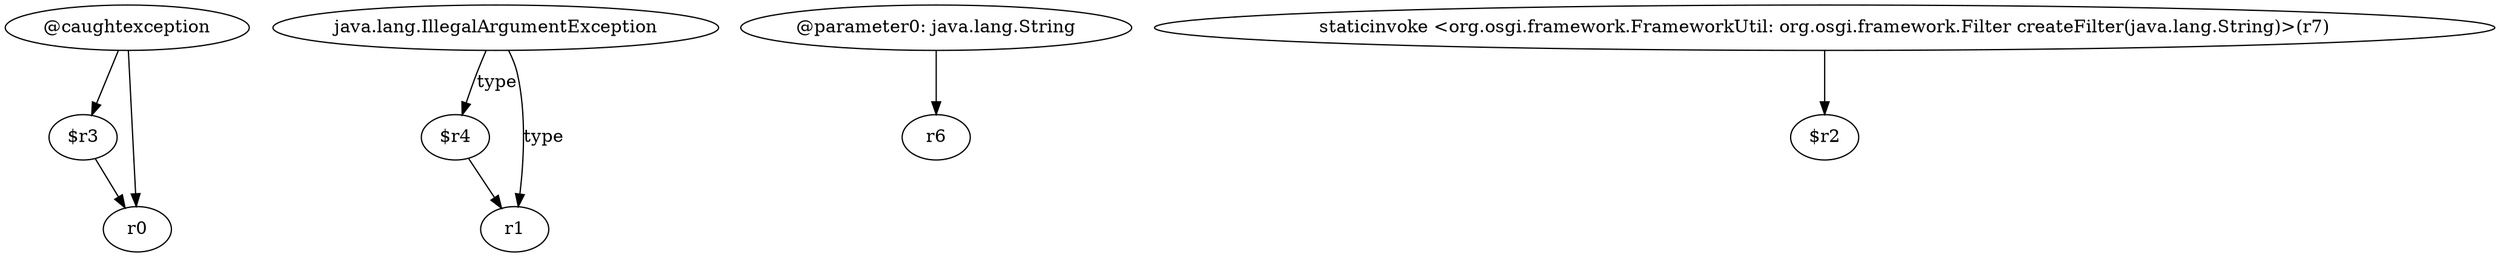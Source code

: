 digraph g {
0[label="@caughtexception"]
1[label="$r3"]
0->1[label=""]
2[label="java.lang.IllegalArgumentException"]
3[label="$r4"]
2->3[label="type"]
4[label="@parameter0: java.lang.String"]
5[label="r6"]
4->5[label=""]
6[label="r0"]
1->6[label=""]
0->6[label=""]
7[label="r1"]
2->7[label="type"]
3->7[label=""]
8[label="staticinvoke <org.osgi.framework.FrameworkUtil: org.osgi.framework.Filter createFilter(java.lang.String)>(r7)"]
9[label="$r2"]
8->9[label=""]
}